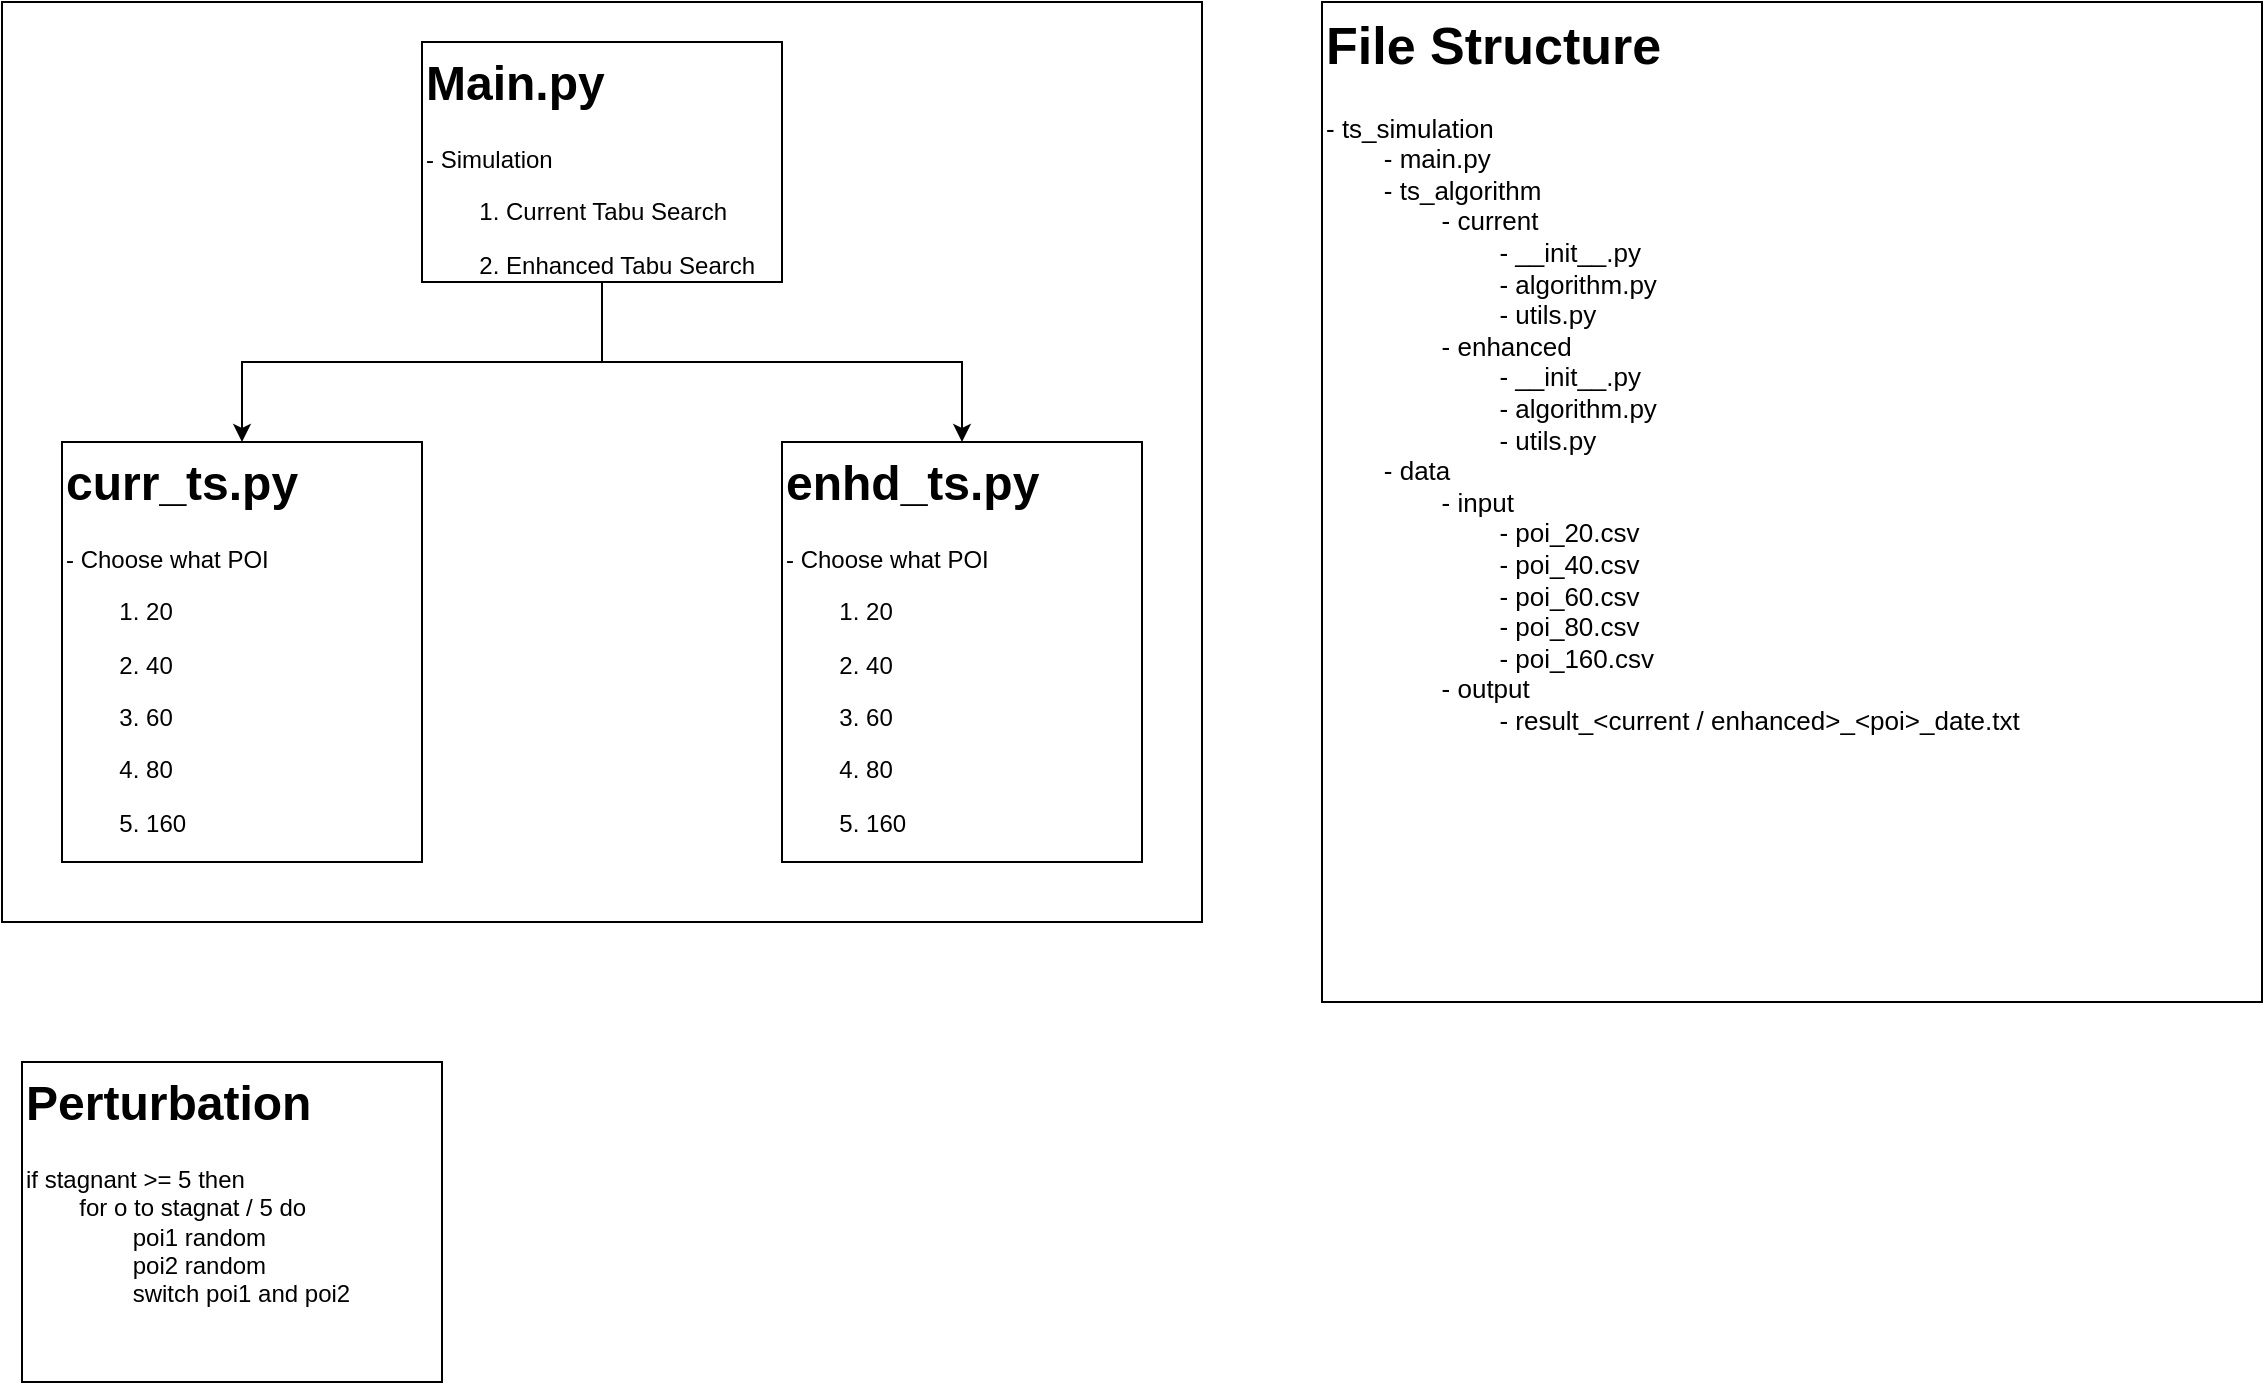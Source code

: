 <mxfile version="26.0.14">
  <diagram name="Page-1" id="y-UEJmzHH7Nf3Be94J9g">
    <mxGraphModel dx="1264" dy="719" grid="1" gridSize="10" guides="1" tooltips="1" connect="1" arrows="1" fold="1" page="1" pageScale="1" pageWidth="850" pageHeight="1100" math="0" shadow="0">
      <root>
        <mxCell id="0" />
        <mxCell id="1" parent="0" />
        <mxCell id="qPZgGbG5FiigFHIV414V-8" value="" style="group" parent="1" vertex="1" connectable="0">
          <mxGeometry x="40" y="50" width="600" height="460" as="geometry" />
        </mxCell>
        <mxCell id="qPZgGbG5FiigFHIV414V-7" value="" style="rounded=0;whiteSpace=wrap;html=1;" parent="qPZgGbG5FiigFHIV414V-8" vertex="1">
          <mxGeometry width="600" height="460" as="geometry" />
        </mxCell>
        <mxCell id="qPZgGbG5FiigFHIV414V-5" style="edgeStyle=orthogonalEdgeStyle;rounded=0;orthogonalLoop=1;jettySize=auto;html=1;entryX=0.5;entryY=0;entryDx=0;entryDy=0;" parent="qPZgGbG5FiigFHIV414V-8" source="qPZgGbG5FiigFHIV414V-2" target="qPZgGbG5FiigFHIV414V-3" edge="1">
          <mxGeometry relative="1" as="geometry" />
        </mxCell>
        <mxCell id="qPZgGbG5FiigFHIV414V-6" style="edgeStyle=orthogonalEdgeStyle;rounded=0;orthogonalLoop=1;jettySize=auto;html=1;entryX=0.5;entryY=0;entryDx=0;entryDy=0;" parent="qPZgGbG5FiigFHIV414V-8" source="qPZgGbG5FiigFHIV414V-2" target="qPZgGbG5FiigFHIV414V-4" edge="1">
          <mxGeometry relative="1" as="geometry">
            <Array as="points">
              <mxPoint x="300" y="180" />
              <mxPoint x="480" y="180" />
            </Array>
          </mxGeometry>
        </mxCell>
        <mxCell id="qPZgGbG5FiigFHIV414V-2" value="&lt;h1 style=&quot;margin-top: 0px;&quot;&gt;Main.py&lt;br&gt;&lt;/h1&gt;&lt;p&gt;- Simulation&lt;/p&gt;&lt;p&gt;&lt;span style=&quot;white-space: pre;&quot;&gt;&#x9;&lt;/span&gt;1. Current Tabu Search&lt;/p&gt;&lt;p&gt;&lt;span style=&quot;white-space: pre;&quot;&gt;&#x9;&lt;/span&gt;2. Enhanced Tabu Search&lt;br&gt;&lt;/p&gt;" style="text;html=1;whiteSpace=wrap;overflow=hidden;rounded=0;strokeColor=default;" parent="qPZgGbG5FiigFHIV414V-8" vertex="1">
          <mxGeometry x="210" y="20" width="180" height="120" as="geometry" />
        </mxCell>
        <mxCell id="qPZgGbG5FiigFHIV414V-3" value="&lt;h1 style=&quot;margin-top: 0px;&quot;&gt;curr_ts.py&lt;br&gt;&lt;/h1&gt;&lt;p&gt;- Choose what POI&lt;/p&gt;&lt;p&gt;&lt;span style=&quot;white-space: pre;&quot;&gt;&#x9;&lt;/span&gt;1. 20&lt;/p&gt;&lt;p&gt;&lt;span style=&quot;white-space: pre;&quot;&gt;&#x9;&lt;/span&gt;2. 40&lt;/p&gt;&lt;p&gt;&lt;span style=&quot;white-space: pre;&quot;&gt;&#x9;&lt;/span&gt;3. 60&lt;/p&gt;&lt;p&gt;&lt;span style=&quot;white-space: pre;&quot;&gt;&#x9;&lt;/span&gt;4. 80&lt;/p&gt;&lt;p&gt;&lt;span style=&quot;white-space: pre;&quot;&gt;&#x9;&lt;/span&gt;5. 160&lt;br&gt;&lt;/p&gt;" style="text;html=1;whiteSpace=wrap;overflow=hidden;rounded=0;strokeColor=default;" parent="qPZgGbG5FiigFHIV414V-8" vertex="1">
          <mxGeometry x="30" y="220" width="180" height="210" as="geometry" />
        </mxCell>
        <mxCell id="qPZgGbG5FiigFHIV414V-4" value="&lt;h1 style=&quot;margin-top: 0px;&quot;&gt;enhd_ts.py&lt;br&gt;&lt;/h1&gt;&lt;p&gt;- Choose what POI&lt;/p&gt;&lt;p&gt;&lt;span style=&quot;white-space: pre;&quot;&gt;&#x9;&lt;/span&gt;1. 20&lt;/p&gt;&lt;p&gt;&lt;span style=&quot;white-space: pre;&quot;&gt;&#x9;&lt;/span&gt;2. 40&lt;/p&gt;&lt;p&gt;&lt;span style=&quot;white-space: pre;&quot;&gt;&#x9;&lt;/span&gt;3. 60&lt;/p&gt;&lt;p&gt;&lt;span style=&quot;white-space: pre;&quot;&gt;&#x9;&lt;/span&gt;4. 80&lt;/p&gt;&lt;p&gt;&lt;span style=&quot;white-space: pre;&quot;&gt;&#x9;&lt;/span&gt;5. 160&lt;br&gt;&lt;/p&gt;" style="text;html=1;whiteSpace=wrap;overflow=hidden;rounded=0;strokeColor=default;" parent="qPZgGbG5FiigFHIV414V-8" vertex="1">
          <mxGeometry x="390" y="220" width="180" height="210" as="geometry" />
        </mxCell>
        <mxCell id="bjNF8TDqqdwwTHy0gFSb-1" value="&lt;h1 style=&quot;margin-top: 0px;&quot;&gt;File Structure&lt;br&gt;&lt;/h1&gt;&lt;div&gt;- ts_simulation&lt;/div&gt;&lt;div&gt;&lt;span style=&quot;white-space: pre;&quot;&gt;&#x9;&lt;/span&gt;- main.py&lt;/div&gt;&lt;div&gt;&lt;span style=&quot;white-space: pre;&quot;&gt;&#x9;&lt;/span&gt;- ts_algorithm&lt;/div&gt;&lt;div&gt;&lt;span style=&quot;white-space: pre;&quot;&gt;&#x9;&lt;/span&gt;&lt;span style=&quot;white-space: pre;&quot;&gt;&#x9;&lt;/span&gt;- current&lt;/div&gt;&lt;div&gt;&lt;span style=&quot;white-space: pre;&quot;&gt;&#x9;&lt;/span&gt;&lt;span style=&quot;white-space: pre;&quot;&gt;&#x9;&lt;/span&gt;&lt;span style=&quot;white-space: pre;&quot;&gt;&#x9;&lt;/span&gt;- __init__.py&lt;/div&gt;&lt;div&gt;&lt;span style=&quot;white-space: pre;&quot;&gt;&#x9;&lt;/span&gt;&lt;span style=&quot;white-space: pre;&quot;&gt;&#x9;&lt;/span&gt;&lt;span style=&quot;white-space: pre;&quot;&gt;&#x9;&lt;/span&gt;- algorithm.py&lt;/div&gt;&lt;div&gt;&lt;span style=&quot;white-space: pre;&quot;&gt;&#x9;&lt;/span&gt;&lt;span style=&quot;white-space: pre;&quot;&gt;&#x9;&lt;/span&gt;&lt;span style=&quot;white-space: pre;&quot;&gt;&#x9;&lt;/span&gt;- utils.py&lt;/div&gt;&lt;div&gt;&lt;span style=&quot;white-space: pre;&quot;&gt;&#x9;&lt;/span&gt;&lt;span style=&quot;white-space: pre;&quot;&gt;&#x9;&lt;/span&gt;- enhanced&lt;/div&gt;&lt;div&gt;&lt;span style=&quot;white-space: pre;&quot;&gt;&#x9;&lt;/span&gt;&lt;span style=&quot;white-space: pre;&quot;&gt;&#x9;&lt;/span&gt;&lt;span style=&quot;white-space: pre;&quot;&gt;&#x9;&lt;/span&gt;- __init__.py&lt;/div&gt;&lt;div&gt;&lt;span style=&quot;white-space: pre;&quot;&gt;&#x9;&lt;/span&gt;&lt;span style=&quot;white-space: pre;&quot;&gt;&#x9;&lt;/span&gt;&lt;span style=&quot;white-space: pre;&quot;&gt;&#x9;&lt;/span&gt;- algorithm.py&lt;/div&gt;&lt;div&gt;&lt;span style=&quot;white-space: pre;&quot;&gt;&#x9;&lt;/span&gt;&lt;span style=&quot;white-space: pre;&quot;&gt;&#x9;&lt;/span&gt;&lt;span style=&quot;white-space: pre;&quot;&gt;&#x9;&lt;/span&gt;- utils.py&lt;/div&gt;&lt;div&gt;&lt;span style=&quot;white-space: pre;&quot;&gt;&#x9;&lt;/span&gt;- data&lt;/div&gt;&lt;div&gt;&lt;span style=&quot;white-space: pre;&quot;&gt;&#x9;&lt;/span&gt;&lt;span style=&quot;white-space: pre;&quot;&gt;&#x9;&lt;/span&gt;- input&lt;/div&gt;&lt;div&gt;&lt;span style=&quot;white-space: pre;&quot;&gt;&#x9;&lt;/span&gt;&lt;span style=&quot;white-space: pre;&quot;&gt;&#x9;&lt;/span&gt;&lt;span style=&quot;white-space: pre;&quot;&gt;&#x9;&lt;/span&gt;- poi_20.csv&lt;/div&gt;&lt;div&gt;&lt;span style=&quot;white-space: pre;&quot;&gt;&#x9;&lt;/span&gt;&lt;span style=&quot;white-space: pre;&quot;&gt;&#x9;&lt;/span&gt;&lt;span style=&quot;white-space: pre;&quot;&gt;&#x9;&lt;/span&gt;- poi_40.csv&lt;/div&gt;&lt;div&gt;&lt;span style=&quot;white-space: pre;&quot;&gt;&#x9;&lt;/span&gt;&lt;span style=&quot;white-space: pre;&quot;&gt;&#x9;&lt;/span&gt;&lt;span style=&quot;white-space: pre;&quot;&gt;&#x9;&lt;/span&gt;- poi_60.csv&lt;/div&gt;&lt;div&gt;&lt;span style=&quot;white-space: pre;&quot;&gt;&#x9;&lt;/span&gt;&lt;span style=&quot;white-space: pre;&quot;&gt;&#x9;&lt;/span&gt;&lt;span style=&quot;white-space: pre;&quot;&gt;&#x9;&lt;/span&gt;- poi_80.csv&lt;/div&gt;&lt;div&gt;&lt;span style=&quot;white-space: pre;&quot;&gt;&#x9;&lt;/span&gt;&lt;span style=&quot;white-space: pre;&quot;&gt;&#x9;&lt;/span&gt;&lt;span style=&quot;white-space: pre;&quot;&gt;&#x9;&lt;/span&gt;- poi_160.csv&lt;/div&gt;&lt;div&gt;&lt;span style=&quot;white-space: pre;&quot;&gt;&#x9;&lt;/span&gt;&lt;span style=&quot;white-space: pre;&quot;&gt;&#x9;&lt;/span&gt;- output&lt;/div&gt;&lt;div&gt;&lt;span style=&quot;white-space: pre;&quot;&gt;&#x9;&lt;/span&gt;&lt;span style=&quot;white-space: pre;&quot;&gt;&#x9;&lt;span style=&quot;white-space: pre;&quot;&gt;&#x9;&lt;/span&gt;- result_&amp;lt;current / enhanced&amp;gt;_&amp;lt;poi&amp;gt;_date.txt&lt;/span&gt;&lt;br&gt;&lt;/div&gt;&lt;p&gt;&lt;/p&gt;" style="text;html=1;whiteSpace=wrap;overflow=hidden;rounded=0;fontSize=13;fillColor=default;strokeColor=default;" parent="1" vertex="1">
          <mxGeometry x="700" y="50" width="470" height="500" as="geometry" />
        </mxCell>
        <mxCell id="G7bHM5MZLb-m_CGcMEWz-1" value="&lt;h1 style=&quot;margin-top: 0px;&quot;&gt;Perturbation&lt;br&gt;&lt;/h1&gt;&lt;div&gt;if stagnant &amp;gt;= 5 then&lt;/div&gt;&lt;div&gt;&lt;span style=&quot;white-space: pre;&quot;&gt;&#x9;&lt;/span&gt;for o to stagnat / 5 do&lt;/div&gt;&lt;div&gt;&lt;span style=&quot;white-space: pre;&quot;&gt;&#x9;&lt;/span&gt;&lt;span style=&quot;white-space: pre;&quot;&gt;&#x9;&lt;/span&gt;poi1 random&lt;/div&gt;&lt;div&gt;&lt;span style=&quot;white-space: pre;&quot;&gt;&#x9;&lt;/span&gt;&lt;span style=&quot;white-space: pre;&quot;&gt;&#x9;&lt;/span&gt;poi2 random&lt;/div&gt;&lt;div&gt;&lt;span style=&quot;white-space: pre;&quot;&gt;&#x9;&lt;/span&gt;&lt;span style=&quot;white-space: pre;&quot;&gt;&#x9;&lt;/span&gt;switch poi1 and poi2&lt;/div&gt;" style="text;html=1;whiteSpace=wrap;overflow=hidden;rounded=0;strokeColor=default;fillColor=default;" parent="1" vertex="1">
          <mxGeometry x="50" y="580" width="210" height="160" as="geometry" />
        </mxCell>
      </root>
    </mxGraphModel>
  </diagram>
</mxfile>
